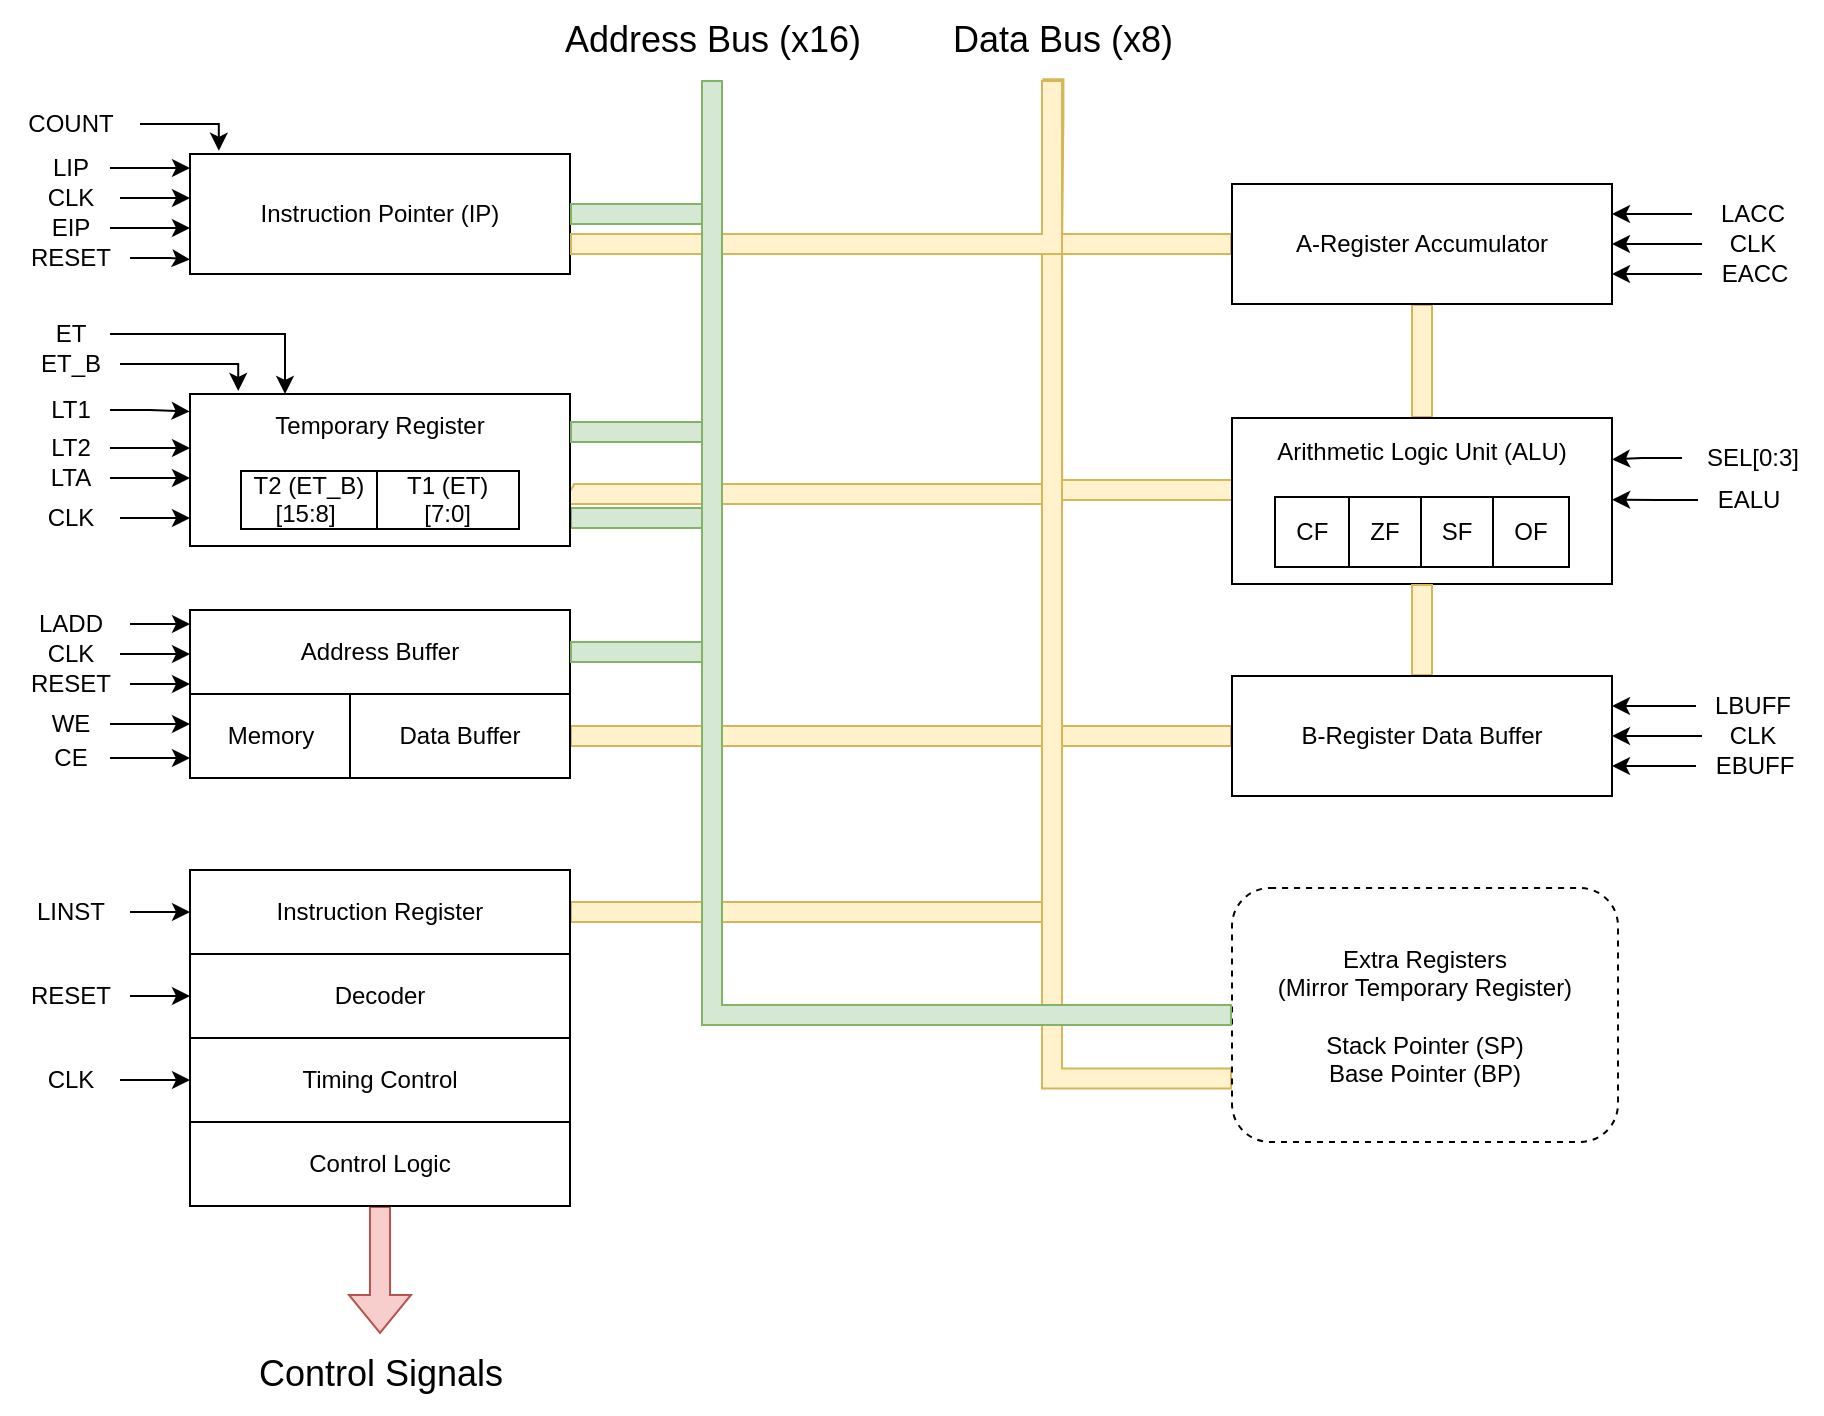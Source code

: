 <mxfile version="24.7.12">
  <diagram name="Page-1" id="ZY_OrxF2BbMYkRoszCv8">
    <mxGraphModel dx="1235" dy="727" grid="0" gridSize="10" guides="1" tooltips="1" connect="1" arrows="1" fold="1" page="0" pageScale="1" pageWidth="850" pageHeight="1100" math="0" shadow="0">
      <root>
        <mxCell id="0" />
        <mxCell id="1" parent="0" />
        <mxCell id="OP_WZOEwzZ8E04Q1PPD2-39" style="edgeStyle=orthogonalEdgeStyle;rounded=0;orthogonalLoop=1;jettySize=auto;html=1;entryX=0.994;entryY=0.648;entryDx=0;entryDy=0;fillColor=#fff2cc;strokeColor=#d6b656;shape=flexArrow;exitX=0.462;exitY=1.015;exitDx=0;exitDy=0;exitPerimeter=0;endArrow=none;endFill=0;entryPerimeter=0;" edge="1" parent="1" source="OP_WZOEwzZ8E04Q1PPD2-38" target="OP_WZOEwzZ8E04Q1PPD2-15">
          <mxGeometry relative="1" as="geometry">
            <Array as="points">
              <mxPoint x="560" y="310" />
              <mxPoint x="319" y="310" />
            </Array>
          </mxGeometry>
        </mxCell>
        <mxCell id="OP_WZOEwzZ8E04Q1PPD2-1" value="Instruction Pointer (IP)" style="rounded=0;whiteSpace=wrap;html=1;" vertex="1" parent="1">
          <mxGeometry x="129" y="140" width="190" height="60" as="geometry" />
        </mxCell>
        <mxCell id="OP_WZOEwzZ8E04Q1PPD2-3" value="" style="edgeStyle=orthogonalEdgeStyle;rounded=0;orthogonalLoop=1;jettySize=auto;html=1;entryX=0.076;entryY=-0.027;entryDx=0;entryDy=0;entryPerimeter=0;" edge="1" parent="1" source="OP_WZOEwzZ8E04Q1PPD2-2" target="OP_WZOEwzZ8E04Q1PPD2-1">
          <mxGeometry relative="1" as="geometry">
            <Array as="points">
              <mxPoint x="143" y="125" />
            </Array>
          </mxGeometry>
        </mxCell>
        <mxCell id="OP_WZOEwzZ8E04Q1PPD2-2" value="COUNT" style="text;html=1;align=center;verticalAlign=middle;resizable=0;points=[];autosize=1;strokeColor=none;fillColor=none;" vertex="1" parent="1">
          <mxGeometry x="34" y="110" width="70" height="30" as="geometry" />
        </mxCell>
        <mxCell id="OP_WZOEwzZ8E04Q1PPD2-7" style="edgeStyle=orthogonalEdgeStyle;rounded=0;orthogonalLoop=1;jettySize=auto;html=1;entryX=0;entryY=0.25;entryDx=0;entryDy=0;" edge="1" parent="1" source="OP_WZOEwzZ8E04Q1PPD2-5">
          <mxGeometry relative="1" as="geometry">
            <mxPoint x="129" y="147" as="targetPoint" />
          </mxGeometry>
        </mxCell>
        <mxCell id="OP_WZOEwzZ8E04Q1PPD2-5" value="LIP" style="text;html=1;align=center;verticalAlign=middle;resizable=0;points=[];autosize=1;strokeColor=none;fillColor=none;" vertex="1" parent="1">
          <mxGeometry x="49" y="132" width="40" height="30" as="geometry" />
        </mxCell>
        <mxCell id="OP_WZOEwzZ8E04Q1PPD2-9" style="edgeStyle=orthogonalEdgeStyle;rounded=0;orthogonalLoop=1;jettySize=auto;html=1;" edge="1" parent="1" source="OP_WZOEwzZ8E04Q1PPD2-8">
          <mxGeometry relative="1" as="geometry">
            <mxPoint x="129" y="162" as="targetPoint" />
          </mxGeometry>
        </mxCell>
        <mxCell id="OP_WZOEwzZ8E04Q1PPD2-8" value="CLK" style="text;html=1;align=center;verticalAlign=middle;resizable=0;points=[];autosize=1;strokeColor=none;fillColor=none;" vertex="1" parent="1">
          <mxGeometry x="44" y="147" width="50" height="30" as="geometry" />
        </mxCell>
        <mxCell id="OP_WZOEwzZ8E04Q1PPD2-11" style="edgeStyle=orthogonalEdgeStyle;rounded=0;orthogonalLoop=1;jettySize=auto;html=1;entryX=0;entryY=0.75;entryDx=0;entryDy=0;" edge="1" parent="1" source="OP_WZOEwzZ8E04Q1PPD2-10">
          <mxGeometry relative="1" as="geometry">
            <mxPoint x="129" y="177" as="targetPoint" />
          </mxGeometry>
        </mxCell>
        <mxCell id="OP_WZOEwzZ8E04Q1PPD2-10" value="EIP" style="text;html=1;align=center;verticalAlign=middle;resizable=0;points=[];autosize=1;strokeColor=none;fillColor=none;" vertex="1" parent="1">
          <mxGeometry x="49" y="162" width="40" height="30" as="geometry" />
        </mxCell>
        <mxCell id="OP_WZOEwzZ8E04Q1PPD2-12" value="RESET" style="text;html=1;align=center;verticalAlign=middle;resizable=0;points=[];autosize=1;strokeColor=none;fillColor=none;" vertex="1" parent="1">
          <mxGeometry x="39" y="177" width="60" height="30" as="geometry" />
        </mxCell>
        <mxCell id="OP_WZOEwzZ8E04Q1PPD2-14" style="edgeStyle=orthogonalEdgeStyle;rounded=0;orthogonalLoop=1;jettySize=auto;html=1;entryX=0;entryY=0.88;entryDx=0;entryDy=0;entryPerimeter=0;" edge="1" parent="1" source="OP_WZOEwzZ8E04Q1PPD2-12" target="OP_WZOEwzZ8E04Q1PPD2-1">
          <mxGeometry relative="1" as="geometry" />
        </mxCell>
        <mxCell id="OP_WZOEwzZ8E04Q1PPD2-104" style="edgeStyle=orthogonalEdgeStyle;rounded=0;orthogonalLoop=1;jettySize=auto;html=1;entryX=1;entryY=0.5;entryDx=0;entryDy=0;fillColor=#d5e8d4;strokeColor=#82b366;shape=flexArrow;endArrow=none;endFill=0;" edge="1" parent="1" source="OP_WZOEwzZ8E04Q1PPD2-15" target="OP_WZOEwzZ8E04Q1PPD2-40">
          <mxGeometry relative="1" as="geometry">
            <Array as="points">
              <mxPoint x="390" y="322" />
              <mxPoint x="390" y="389" />
            </Array>
          </mxGeometry>
        </mxCell>
        <mxCell id="OP_WZOEwzZ8E04Q1PPD2-15" value="&lt;div&gt;&lt;span style=&quot;background-color: initial;&quot;&gt;&lt;br&gt;&lt;/span&gt;&lt;/div&gt;&lt;div&gt;&lt;span style=&quot;background-color: initial;&quot;&gt;Temporary Register&lt;/span&gt;&lt;br&gt;&lt;/div&gt;&lt;div&gt;&lt;span style=&quot;background-color: initial;&quot;&gt;&lt;br&gt;&lt;/span&gt;&lt;/div&gt;&lt;div style=&quot;padding: 0px; margin-top: 0px; margin-right: 0px;&quot;&gt;&lt;table align=&quot;center&quot; cellpadding=&quot;0&quot; style=&quot;border: 1px solid rgb(0, 0, 0); border-collapse: collapse;&quot; border=&quot;1&quot;&gt;&lt;tbody&gt;&lt;tr&gt;&lt;td&gt;T2 (ET_B)&lt;br&gt;&amp;nbsp; &amp;nbsp; &amp;nbsp;[15:8]&amp;nbsp; &amp;nbsp; &amp;nbsp;&amp;nbsp;&lt;/td&gt;&lt;td&gt;T1 (ET)&lt;br&gt;&amp;nbsp; &amp;nbsp; &amp;nbsp; &amp;nbsp;[7:0]&amp;nbsp; &amp;nbsp; &amp;nbsp; &amp;nbsp;&lt;/td&gt;&lt;/tr&gt;&lt;/tbody&gt;&lt;/table&gt;&lt;br&gt;&lt;/div&gt;" style="rounded=0;whiteSpace=wrap;html=1;" vertex="1" parent="1">
          <mxGeometry x="129" y="260" width="190" height="76" as="geometry" />
        </mxCell>
        <mxCell id="OP_WZOEwzZ8E04Q1PPD2-19" value="LT1" style="text;html=1;align=center;verticalAlign=middle;resizable=0;points=[];autosize=1;strokeColor=none;fillColor=none;" vertex="1" parent="1">
          <mxGeometry x="49" y="253" width="40" height="30" as="geometry" />
        </mxCell>
        <mxCell id="OP_WZOEwzZ8E04Q1PPD2-20" style="edgeStyle=orthogonalEdgeStyle;rounded=0;orthogonalLoop=1;jettySize=auto;html=1;" edge="1" parent="1" source="OP_WZOEwzZ8E04Q1PPD2-21">
          <mxGeometry relative="1" as="geometry">
            <mxPoint x="129" y="287" as="targetPoint" />
          </mxGeometry>
        </mxCell>
        <mxCell id="OP_WZOEwzZ8E04Q1PPD2-21" value="LT2" style="text;html=1;align=center;verticalAlign=middle;resizable=0;points=[];autosize=1;strokeColor=none;fillColor=none;" vertex="1" parent="1">
          <mxGeometry x="49" y="272" width="40" height="30" as="geometry" />
        </mxCell>
        <mxCell id="OP_WZOEwzZ8E04Q1PPD2-22" style="edgeStyle=orthogonalEdgeStyle;rounded=0;orthogonalLoop=1;jettySize=auto;html=1;entryX=0;entryY=0.75;entryDx=0;entryDy=0;" edge="1" parent="1" source="OP_WZOEwzZ8E04Q1PPD2-23">
          <mxGeometry relative="1" as="geometry">
            <mxPoint x="129" y="302" as="targetPoint" />
          </mxGeometry>
        </mxCell>
        <mxCell id="OP_WZOEwzZ8E04Q1PPD2-23" value="LTA" style="text;html=1;align=center;verticalAlign=middle;resizable=0;points=[];autosize=1;strokeColor=none;fillColor=none;" vertex="1" parent="1">
          <mxGeometry x="49" y="287" width="40" height="30" as="geometry" />
        </mxCell>
        <mxCell id="OP_WZOEwzZ8E04Q1PPD2-128" style="edgeStyle=orthogonalEdgeStyle;rounded=0;orthogonalLoop=1;jettySize=auto;html=1;entryX=0;entryY=0.75;entryDx=0;entryDy=0;" edge="1" parent="1" source="OP_WZOEwzZ8E04Q1PPD2-24">
          <mxGeometry relative="1" as="geometry">
            <mxPoint x="129.0" y="322" as="targetPoint" />
          </mxGeometry>
        </mxCell>
        <mxCell id="OP_WZOEwzZ8E04Q1PPD2-24" value="CLK" style="text;html=1;align=center;verticalAlign=middle;resizable=0;points=[];autosize=1;strokeColor=none;fillColor=none;" vertex="1" parent="1">
          <mxGeometry x="44" y="307" width="50" height="30" as="geometry" />
        </mxCell>
        <mxCell id="OP_WZOEwzZ8E04Q1PPD2-28" value="ET_B" style="text;html=1;align=center;verticalAlign=middle;resizable=0;points=[];autosize=1;strokeColor=none;fillColor=none;" vertex="1" parent="1">
          <mxGeometry x="44" y="230" width="50" height="30" as="geometry" />
        </mxCell>
        <mxCell id="OP_WZOEwzZ8E04Q1PPD2-31" style="edgeStyle=orthogonalEdgeStyle;rounded=0;orthogonalLoop=1;jettySize=auto;html=1;entryX=0.25;entryY=0;entryDx=0;entryDy=0;" edge="1" parent="1" source="OP_WZOEwzZ8E04Q1PPD2-29" target="OP_WZOEwzZ8E04Q1PPD2-15">
          <mxGeometry relative="1" as="geometry" />
        </mxCell>
        <mxCell id="OP_WZOEwzZ8E04Q1PPD2-29" value="ET" style="text;html=1;align=center;verticalAlign=middle;resizable=0;points=[];autosize=1;strokeColor=none;fillColor=none;" vertex="1" parent="1">
          <mxGeometry x="49" y="215" width="40" height="30" as="geometry" />
        </mxCell>
        <mxCell id="OP_WZOEwzZ8E04Q1PPD2-30" style="edgeStyle=orthogonalEdgeStyle;rounded=0;orthogonalLoop=1;jettySize=auto;html=1;entryX=0.127;entryY=-0.02;entryDx=0;entryDy=0;entryPerimeter=0;" edge="1" parent="1" source="OP_WZOEwzZ8E04Q1PPD2-28" target="OP_WZOEwzZ8E04Q1PPD2-15">
          <mxGeometry relative="1" as="geometry">
            <Array as="points">
              <mxPoint x="153" y="245" />
            </Array>
          </mxGeometry>
        </mxCell>
        <mxCell id="OP_WZOEwzZ8E04Q1PPD2-35" style="edgeStyle=orthogonalEdgeStyle;rounded=0;orthogonalLoop=1;jettySize=auto;html=1;entryX=1;entryY=0.5;entryDx=0;entryDy=0;shape=flexArrow;fillColor=#d5e8d4;strokeColor=#82b366;endArrow=none;endFill=0;" edge="1" parent="1" source="OP_WZOEwzZ8E04Q1PPD2-34" target="OP_WZOEwzZ8E04Q1PPD2-1">
          <mxGeometry relative="1" as="geometry">
            <Array as="points">
              <mxPoint x="390" y="170" />
            </Array>
          </mxGeometry>
        </mxCell>
        <mxCell id="OP_WZOEwzZ8E04Q1PPD2-37" style="edgeStyle=orthogonalEdgeStyle;rounded=0;orthogonalLoop=1;jettySize=auto;html=1;shape=flexArrow;fillColor=#d5e8d4;strokeColor=#82b366;endArrow=none;endFill=0;entryX=1;entryY=0.25;entryDx=0;entryDy=0;" edge="1" parent="1" source="OP_WZOEwzZ8E04Q1PPD2-34" target="OP_WZOEwzZ8E04Q1PPD2-15">
          <mxGeometry relative="1" as="geometry">
            <mxPoint x="322" y="275" as="targetPoint" />
            <Array as="points">
              <mxPoint x="390" y="279" />
            </Array>
          </mxGeometry>
        </mxCell>
        <mxCell id="OP_WZOEwzZ8E04Q1PPD2-34" value="Address Bus (x16)" style="text;html=1;align=center;verticalAlign=middle;resizable=0;points=[];autosize=1;strokeColor=none;fillColor=none;fontSize=18;" vertex="1" parent="1">
          <mxGeometry x="305" y="63" width="170" height="40" as="geometry" />
        </mxCell>
        <mxCell id="OP_WZOEwzZ8E04Q1PPD2-69" style="edgeStyle=orthogonalEdgeStyle;rounded=0;orthogonalLoop=1;jettySize=auto;html=1;entryX=1;entryY=0.5;entryDx=0;entryDy=0;fillColor=#fff2cc;strokeColor=#d6b656;shape=flexArrow;endArrow=none;endFill=0;" edge="1" parent="1" source="OP_WZOEwzZ8E04Q1PPD2-38" target="OP_WZOEwzZ8E04Q1PPD2-60">
          <mxGeometry relative="1" as="geometry">
            <Array as="points">
              <mxPoint x="560" y="431" />
            </Array>
          </mxGeometry>
        </mxCell>
        <mxCell id="OP_WZOEwzZ8E04Q1PPD2-92" style="edgeStyle=orthogonalEdgeStyle;rounded=0;orthogonalLoop=1;jettySize=auto;html=1;entryX=1;entryY=0.5;entryDx=0;entryDy=0;fillColor=#fff2cc;strokeColor=#d6b656;shape=flexArrow;endArrow=none;endFill=0;" edge="1" parent="1" source="OP_WZOEwzZ8E04Q1PPD2-38" target="OP_WZOEwzZ8E04Q1PPD2-70">
          <mxGeometry relative="1" as="geometry">
            <Array as="points">
              <mxPoint x="560" y="519" />
            </Array>
          </mxGeometry>
        </mxCell>
        <mxCell id="OP_WZOEwzZ8E04Q1PPD2-105" style="edgeStyle=orthogonalEdgeStyle;rounded=0;orthogonalLoop=1;jettySize=auto;html=1;entryX=0;entryY=0.5;entryDx=0;entryDy=0;exitX=0.467;exitY=0.979;exitDx=0;exitDy=0;exitPerimeter=0;fillColor=#fff2cc;strokeColor=#d6b656;shape=flexArrow;endArrow=none;endFill=0;" edge="1" parent="1" source="OP_WZOEwzZ8E04Q1PPD2-38" target="OP_WZOEwzZ8E04Q1PPD2-98">
          <mxGeometry relative="1" as="geometry">
            <Array as="points">
              <mxPoint x="561" y="123" />
              <mxPoint x="560" y="155" />
            </Array>
          </mxGeometry>
        </mxCell>
        <mxCell id="OP_WZOEwzZ8E04Q1PPD2-118" style="edgeStyle=orthogonalEdgeStyle;rounded=0;orthogonalLoop=1;jettySize=auto;html=1;entryX=0;entryY=0.5;entryDx=0;entryDy=0;fillColor=#fff2cc;strokeColor=#d6b656;shape=flexArrow;endArrow=none;endFill=0;" edge="1" parent="1" source="OP_WZOEwzZ8E04Q1PPD2-38" target="OP_WZOEwzZ8E04Q1PPD2-106">
          <mxGeometry relative="1" as="geometry">
            <Array as="points">
              <mxPoint x="560" y="308" />
              <mxPoint x="650" y="308" />
            </Array>
          </mxGeometry>
        </mxCell>
        <mxCell id="OP_WZOEwzZ8E04Q1PPD2-126" style="edgeStyle=orthogonalEdgeStyle;rounded=0;orthogonalLoop=1;jettySize=auto;html=1;entryX=0;entryY=0.5;entryDx=0;entryDy=0;fillColor=#fff2cc;strokeColor=#d6b656;shape=flexArrow;endArrow=none;endFill=0;" edge="1" parent="1" source="OP_WZOEwzZ8E04Q1PPD2-38" target="OP_WZOEwzZ8E04Q1PPD2-121">
          <mxGeometry relative="1" as="geometry">
            <Array as="points">
              <mxPoint x="560" y="431" />
            </Array>
          </mxGeometry>
        </mxCell>
        <mxCell id="OP_WZOEwzZ8E04Q1PPD2-167" style="edgeStyle=orthogonalEdgeStyle;rounded=0;orthogonalLoop=1;jettySize=auto;html=1;fillColor=#fff2cc;strokeColor=#d6b656;shape=flexArrow;endArrow=none;endFill=0;entryX=0;entryY=0.75;entryDx=0;entryDy=0;" edge="1" parent="1" source="OP_WZOEwzZ8E04Q1PPD2-38" target="OP_WZOEwzZ8E04Q1PPD2-166">
          <mxGeometry relative="1" as="geometry">
            <mxPoint x="644" y="601" as="targetPoint" />
            <Array as="points">
              <mxPoint x="560" y="602" />
            </Array>
          </mxGeometry>
        </mxCell>
        <mxCell id="OP_WZOEwzZ8E04Q1PPD2-169" style="edgeStyle=orthogonalEdgeStyle;rounded=0;orthogonalLoop=1;jettySize=auto;html=1;entryX=1;entryY=0.75;entryDx=0;entryDy=0;fillColor=#fff2cc;strokeColor=#d6b656;shape=flexArrow;endArrow=none;endFill=0;" edge="1" parent="1" source="OP_WZOEwzZ8E04Q1PPD2-38" target="OP_WZOEwzZ8E04Q1PPD2-1">
          <mxGeometry relative="1" as="geometry">
            <Array as="points">
              <mxPoint x="560" y="185" />
            </Array>
          </mxGeometry>
        </mxCell>
        <mxCell id="OP_WZOEwzZ8E04Q1PPD2-38" value="Data Bus (x8)" style="text;html=1;align=center;verticalAlign=middle;resizable=0;points=[];autosize=1;strokeColor=none;fillColor=none;fontSize=18;" vertex="1" parent="1">
          <mxGeometry x="500" y="63" width="130" height="40" as="geometry" />
        </mxCell>
        <mxCell id="OP_WZOEwzZ8E04Q1PPD2-40" value="Address Buffer" style="rounded=0;whiteSpace=wrap;html=1;" vertex="1" parent="1">
          <mxGeometry x="129" y="368" width="190" height="42" as="geometry" />
        </mxCell>
        <mxCell id="OP_WZOEwzZ8E04Q1PPD2-41" style="edgeStyle=orthogonalEdgeStyle;rounded=0;orthogonalLoop=1;jettySize=auto;html=1;entryX=0;entryY=0.25;entryDx=0;entryDy=0;" edge="1" parent="1" source="OP_WZOEwzZ8E04Q1PPD2-42">
          <mxGeometry relative="1" as="geometry">
            <mxPoint x="129" y="375" as="targetPoint" />
          </mxGeometry>
        </mxCell>
        <mxCell id="OP_WZOEwzZ8E04Q1PPD2-42" value="LADD" style="text;html=1;align=center;verticalAlign=middle;resizable=0;points=[];autosize=1;strokeColor=none;fillColor=none;" vertex="1" parent="1">
          <mxGeometry x="39" y="360" width="60" height="30" as="geometry" />
        </mxCell>
        <mxCell id="OP_WZOEwzZ8E04Q1PPD2-43" style="edgeStyle=orthogonalEdgeStyle;rounded=0;orthogonalLoop=1;jettySize=auto;html=1;" edge="1" parent="1" source="OP_WZOEwzZ8E04Q1PPD2-44">
          <mxGeometry relative="1" as="geometry">
            <mxPoint x="129" y="390" as="targetPoint" />
          </mxGeometry>
        </mxCell>
        <mxCell id="OP_WZOEwzZ8E04Q1PPD2-44" value="CLK" style="text;html=1;align=center;verticalAlign=middle;resizable=0;points=[];autosize=1;strokeColor=none;fillColor=none;" vertex="1" parent="1">
          <mxGeometry x="44" y="375" width="50" height="30" as="geometry" />
        </mxCell>
        <mxCell id="OP_WZOEwzZ8E04Q1PPD2-45" style="edgeStyle=orthogonalEdgeStyle;rounded=0;orthogonalLoop=1;jettySize=auto;html=1;entryX=0;entryY=0.75;entryDx=0;entryDy=0;" edge="1" parent="1" source="OP_WZOEwzZ8E04Q1PPD2-46">
          <mxGeometry relative="1" as="geometry">
            <mxPoint x="129" y="405" as="targetPoint" />
          </mxGeometry>
        </mxCell>
        <mxCell id="OP_WZOEwzZ8E04Q1PPD2-46" value="RESET" style="text;html=1;align=center;verticalAlign=middle;resizable=0;points=[];autosize=1;strokeColor=none;fillColor=none;" vertex="1" parent="1">
          <mxGeometry x="39" y="390" width="60" height="30" as="geometry" />
        </mxCell>
        <mxCell id="OP_WZOEwzZ8E04Q1PPD2-51" value="Memory" style="rounded=0;whiteSpace=wrap;html=1;" vertex="1" parent="1">
          <mxGeometry x="129" y="410" width="81" height="42" as="geometry" />
        </mxCell>
        <mxCell id="OP_WZOEwzZ8E04Q1PPD2-56" style="edgeStyle=orthogonalEdgeStyle;rounded=0;orthogonalLoop=1;jettySize=auto;html=1;entryX=0;entryY=0.75;entryDx=0;entryDy=0;" edge="1" parent="1" source="OP_WZOEwzZ8E04Q1PPD2-57">
          <mxGeometry relative="1" as="geometry">
            <mxPoint x="129" y="442" as="targetPoint" />
          </mxGeometry>
        </mxCell>
        <mxCell id="OP_WZOEwzZ8E04Q1PPD2-57" value="CE" style="text;html=1;align=center;verticalAlign=middle;resizable=0;points=[];autosize=1;strokeColor=none;fillColor=none;" vertex="1" parent="1">
          <mxGeometry x="49" y="427" width="40" height="30" as="geometry" />
        </mxCell>
        <mxCell id="OP_WZOEwzZ8E04Q1PPD2-60" value="Data Buffer" style="rounded=0;whiteSpace=wrap;html=1;" vertex="1" parent="1">
          <mxGeometry x="209" y="410" width="110" height="42" as="geometry" />
        </mxCell>
        <mxCell id="OP_WZOEwzZ8E04Q1PPD2-66" style="edgeStyle=orthogonalEdgeStyle;rounded=0;orthogonalLoop=1;jettySize=auto;html=1;entryX=0;entryY=0.75;entryDx=0;entryDy=0;" edge="1" parent="1" source="OP_WZOEwzZ8E04Q1PPD2-67">
          <mxGeometry relative="1" as="geometry">
            <mxPoint x="129" y="425" as="targetPoint" />
          </mxGeometry>
        </mxCell>
        <mxCell id="OP_WZOEwzZ8E04Q1PPD2-67" value="WE" style="text;html=1;align=center;verticalAlign=middle;resizable=0;points=[];autosize=1;strokeColor=none;fillColor=none;" vertex="1" parent="1">
          <mxGeometry x="49" y="410" width="40" height="30" as="geometry" />
        </mxCell>
        <mxCell id="OP_WZOEwzZ8E04Q1PPD2-68" style="edgeStyle=orthogonalEdgeStyle;rounded=0;orthogonalLoop=1;jettySize=auto;html=1;entryX=1;entryY=0.5;entryDx=0;entryDy=0;fillColor=#d5e8d4;strokeColor=#82b366;shape=flexArrow;endArrow=none;endFill=0;" edge="1" parent="1" source="OP_WZOEwzZ8E04Q1PPD2-34" target="OP_WZOEwzZ8E04Q1PPD2-40">
          <mxGeometry relative="1" as="geometry" />
        </mxCell>
        <mxCell id="OP_WZOEwzZ8E04Q1PPD2-70" value="Instruction Register" style="rounded=0;whiteSpace=wrap;html=1;" vertex="1" parent="1">
          <mxGeometry x="129" y="498" width="190" height="42" as="geometry" />
        </mxCell>
        <mxCell id="OP_WZOEwzZ8E04Q1PPD2-71" style="edgeStyle=orthogonalEdgeStyle;rounded=0;orthogonalLoop=1;jettySize=auto;html=1;entryX=0;entryY=0.25;entryDx=0;entryDy=0;" edge="1" parent="1" source="OP_WZOEwzZ8E04Q1PPD2-72">
          <mxGeometry relative="1" as="geometry">
            <mxPoint x="129" y="519" as="targetPoint" />
          </mxGeometry>
        </mxCell>
        <mxCell id="OP_WZOEwzZ8E04Q1PPD2-72" value="LINST" style="text;html=1;align=center;verticalAlign=middle;resizable=0;points=[];autosize=1;strokeColor=none;fillColor=none;" vertex="1" parent="1">
          <mxGeometry x="39" y="504" width="60" height="30" as="geometry" />
        </mxCell>
        <mxCell id="OP_WZOEwzZ8E04Q1PPD2-78" value="Decoder" style="rounded=0;whiteSpace=wrap;html=1;" vertex="1" parent="1">
          <mxGeometry x="129" y="540" width="190" height="42" as="geometry" />
        </mxCell>
        <mxCell id="OP_WZOEwzZ8E04Q1PPD2-79" style="edgeStyle=orthogonalEdgeStyle;rounded=0;orthogonalLoop=1;jettySize=auto;html=1;entryX=0;entryY=0.25;entryDx=0;entryDy=0;" edge="1" parent="1" source="OP_WZOEwzZ8E04Q1PPD2-80">
          <mxGeometry relative="1" as="geometry">
            <mxPoint x="129" y="561" as="targetPoint" />
          </mxGeometry>
        </mxCell>
        <mxCell id="OP_WZOEwzZ8E04Q1PPD2-80" value="RESET" style="text;html=1;align=center;verticalAlign=middle;resizable=0;points=[];autosize=1;strokeColor=none;fillColor=none;" vertex="1" parent="1">
          <mxGeometry x="39" y="546" width="60" height="30" as="geometry" />
        </mxCell>
        <mxCell id="OP_WZOEwzZ8E04Q1PPD2-83" value="Timing Control" style="rounded=0;whiteSpace=wrap;html=1;" vertex="1" parent="1">
          <mxGeometry x="129" y="582" width="190" height="42" as="geometry" />
        </mxCell>
        <mxCell id="OP_WZOEwzZ8E04Q1PPD2-84" style="edgeStyle=orthogonalEdgeStyle;rounded=0;orthogonalLoop=1;jettySize=auto;html=1;entryX=0;entryY=0.25;entryDx=0;entryDy=0;" edge="1" parent="1" source="OP_WZOEwzZ8E04Q1PPD2-85">
          <mxGeometry relative="1" as="geometry">
            <mxPoint x="129" y="603" as="targetPoint" />
          </mxGeometry>
        </mxCell>
        <mxCell id="OP_WZOEwzZ8E04Q1PPD2-85" value="CLK" style="text;html=1;align=center;verticalAlign=middle;resizable=0;points=[];autosize=1;strokeColor=none;fillColor=none;" vertex="1" parent="1">
          <mxGeometry x="44" y="588" width="50" height="30" as="geometry" />
        </mxCell>
        <mxCell id="OP_WZOEwzZ8E04Q1PPD2-91" value="" style="edgeStyle=orthogonalEdgeStyle;rounded=0;orthogonalLoop=1;jettySize=auto;html=1;shape=flexArrow;fillColor=#f8cecc;strokeColor=#b85450;" edge="1" parent="1" source="OP_WZOEwzZ8E04Q1PPD2-86" target="OP_WZOEwzZ8E04Q1PPD2-90">
          <mxGeometry relative="1" as="geometry" />
        </mxCell>
        <mxCell id="OP_WZOEwzZ8E04Q1PPD2-86" value="Control Logic" style="rounded=0;whiteSpace=wrap;html=1;" vertex="1" parent="1">
          <mxGeometry x="129" y="624" width="190" height="42" as="geometry" />
        </mxCell>
        <mxCell id="OP_WZOEwzZ8E04Q1PPD2-90" value="Control Signals" style="text;html=1;align=center;verticalAlign=middle;resizable=0;points=[];autosize=1;strokeColor=none;fillColor=none;fontSize=18;" vertex="1" parent="1">
          <mxGeometry x="149" y="730" width="150" height="40" as="geometry" />
        </mxCell>
        <mxCell id="OP_WZOEwzZ8E04Q1PPD2-97" style="edgeStyle=orthogonalEdgeStyle;rounded=0;orthogonalLoop=1;jettySize=auto;html=1;entryX=1;entryY=0.25;entryDx=0;entryDy=0;" edge="1" parent="1" source="OP_WZOEwzZ8E04Q1PPD2-94" target="OP_WZOEwzZ8E04Q1PPD2-98">
          <mxGeometry relative="1" as="geometry">
            <mxPoint x="880" y="230" as="targetPoint" />
          </mxGeometry>
        </mxCell>
        <mxCell id="OP_WZOEwzZ8E04Q1PPD2-94" value="LACC" style="text;html=1;align=center;verticalAlign=middle;resizable=0;points=[];autosize=1;strokeColor=none;fillColor=none;" vertex="1" parent="1">
          <mxGeometry x="880" y="155" width="60" height="30" as="geometry" />
        </mxCell>
        <mxCell id="OP_WZOEwzZ8E04Q1PPD2-116" style="edgeStyle=orthogonalEdgeStyle;rounded=0;orthogonalLoop=1;jettySize=auto;html=1;entryX=0.5;entryY=0;entryDx=0;entryDy=0;fillColor=#fff2cc;strokeColor=#d6b656;shape=flexArrow;endArrow=none;endFill=0;" edge="1" parent="1" source="OP_WZOEwzZ8E04Q1PPD2-98" target="OP_WZOEwzZ8E04Q1PPD2-106">
          <mxGeometry relative="1" as="geometry" />
        </mxCell>
        <mxCell id="OP_WZOEwzZ8E04Q1PPD2-98" value="A-Register Accumulator" style="rounded=0;whiteSpace=wrap;html=1;" vertex="1" parent="1">
          <mxGeometry x="650" y="155" width="190" height="60" as="geometry" />
        </mxCell>
        <mxCell id="OP_WZOEwzZ8E04Q1PPD2-100" style="edgeStyle=orthogonalEdgeStyle;rounded=0;orthogonalLoop=1;jettySize=auto;html=1;entryX=1;entryY=0.5;entryDx=0;entryDy=0;" edge="1" parent="1" source="OP_WZOEwzZ8E04Q1PPD2-99" target="OP_WZOEwzZ8E04Q1PPD2-98">
          <mxGeometry relative="1" as="geometry" />
        </mxCell>
        <mxCell id="OP_WZOEwzZ8E04Q1PPD2-99" value="CLK" style="text;html=1;align=center;verticalAlign=middle;resizable=0;points=[];autosize=1;strokeColor=none;fillColor=none;" vertex="1" parent="1">
          <mxGeometry x="885" y="170" width="50" height="30" as="geometry" />
        </mxCell>
        <mxCell id="OP_WZOEwzZ8E04Q1PPD2-102" style="edgeStyle=orthogonalEdgeStyle;rounded=0;orthogonalLoop=1;jettySize=auto;html=1;entryX=1;entryY=0.75;entryDx=0;entryDy=0;" edge="1" parent="1" source="OP_WZOEwzZ8E04Q1PPD2-101" target="OP_WZOEwzZ8E04Q1PPD2-98">
          <mxGeometry relative="1" as="geometry" />
        </mxCell>
        <mxCell id="OP_WZOEwzZ8E04Q1PPD2-101" value="EACC" style="text;html=1;align=center;verticalAlign=middle;resizable=0;points=[];autosize=1;strokeColor=none;fillColor=none;" vertex="1" parent="1">
          <mxGeometry x="885" y="187" width="51" height="26" as="geometry" />
        </mxCell>
        <mxCell id="OP_WZOEwzZ8E04Q1PPD2-106" value="&lt;div&gt;&lt;br&gt;&lt;/div&gt;Arithmetic Logic Unit (ALU)&lt;div&gt;&lt;br&gt;&lt;div&gt;&lt;table cellpadding=&quot;10&quot; align=&quot;center&quot; style=&quot;border: 1px solid rgb(0, 0, 0); border-collapse: collapse;&quot; border=&quot;1&quot;&gt;&lt;tbody&gt;&lt;tr&gt;&lt;td style=&quot;border-collapse: collapse;&quot; border=&quot;1&quot;&gt;CF&lt;/td&gt;&lt;td&gt;ZF&lt;/td&gt;&lt;td&gt;SF&lt;/td&gt;&lt;td&gt;OF&lt;/td&gt;&lt;/tr&gt;&lt;/tbody&gt;&lt;/table&gt;&lt;br&gt;&lt;/div&gt;&lt;/div&gt;" style="rounded=0;whiteSpace=wrap;html=1;" vertex="1" parent="1">
          <mxGeometry x="650" y="272" width="190" height="83" as="geometry" />
        </mxCell>
        <mxCell id="OP_WZOEwzZ8E04Q1PPD2-113" style="edgeStyle=orthogonalEdgeStyle;rounded=0;orthogonalLoop=1;jettySize=auto;html=1;entryX=1;entryY=0.25;entryDx=0;entryDy=0;" edge="1" parent="1" source="OP_WZOEwzZ8E04Q1PPD2-107" target="OP_WZOEwzZ8E04Q1PPD2-106">
          <mxGeometry relative="1" as="geometry" />
        </mxCell>
        <mxCell id="OP_WZOEwzZ8E04Q1PPD2-107" value="SEL[0:3]" style="text;html=1;align=center;verticalAlign=middle;resizable=0;points=[];autosize=1;strokeColor=none;fillColor=none;" vertex="1" parent="1">
          <mxGeometry x="875" y="277" width="70" height="30" as="geometry" />
        </mxCell>
        <mxCell id="OP_WZOEwzZ8E04Q1PPD2-108" value="EALU" style="text;html=1;align=center;verticalAlign=middle;resizable=0;points=[];autosize=1;strokeColor=none;fillColor=none;" vertex="1" parent="1">
          <mxGeometry x="883" y="298" width="50" height="30" as="geometry" />
        </mxCell>
        <mxCell id="OP_WZOEwzZ8E04Q1PPD2-115" style="edgeStyle=orthogonalEdgeStyle;rounded=0;orthogonalLoop=1;jettySize=auto;html=1;entryX=1.011;entryY=0.649;entryDx=0;entryDy=0;entryPerimeter=0;" edge="1" parent="1" source="OP_WZOEwzZ8E04Q1PPD2-108">
          <mxGeometry relative="1" as="geometry">
            <mxPoint x="840.09" y="312.867" as="targetPoint" />
          </mxGeometry>
        </mxCell>
        <mxCell id="OP_WZOEwzZ8E04Q1PPD2-119" style="edgeStyle=orthogonalEdgeStyle;rounded=0;orthogonalLoop=1;jettySize=auto;html=1;entryX=1;entryY=0.25;entryDx=0;entryDy=0;" edge="1" parent="1" source="OP_WZOEwzZ8E04Q1PPD2-120" target="OP_WZOEwzZ8E04Q1PPD2-121">
          <mxGeometry relative="1" as="geometry">
            <mxPoint x="880" y="476" as="targetPoint" />
          </mxGeometry>
        </mxCell>
        <mxCell id="OP_WZOEwzZ8E04Q1PPD2-120" value="LBUFF" style="text;html=1;align=center;verticalAlign=middle;resizable=0;points=[];autosize=1;strokeColor=none;fillColor=none;" vertex="1" parent="1">
          <mxGeometry x="882" y="403" width="56" height="26" as="geometry" />
        </mxCell>
        <mxCell id="OP_WZOEwzZ8E04Q1PPD2-127" style="edgeStyle=orthogonalEdgeStyle;rounded=0;orthogonalLoop=1;jettySize=auto;html=1;entryX=0.5;entryY=1;entryDx=0;entryDy=0;fillColor=#fff2cc;strokeColor=#d6b656;shape=flexArrow;endArrow=none;endFill=0;" edge="1" parent="1" source="OP_WZOEwzZ8E04Q1PPD2-121" target="OP_WZOEwzZ8E04Q1PPD2-106">
          <mxGeometry relative="1" as="geometry" />
        </mxCell>
        <mxCell id="OP_WZOEwzZ8E04Q1PPD2-121" value="B-Register Data Buffer" style="rounded=0;whiteSpace=wrap;html=1;" vertex="1" parent="1">
          <mxGeometry x="650" y="401" width="190" height="60" as="geometry" />
        </mxCell>
        <mxCell id="OP_WZOEwzZ8E04Q1PPD2-122" style="edgeStyle=orthogonalEdgeStyle;rounded=0;orthogonalLoop=1;jettySize=auto;html=1;entryX=1;entryY=0.5;entryDx=0;entryDy=0;" edge="1" parent="1" source="OP_WZOEwzZ8E04Q1PPD2-123" target="OP_WZOEwzZ8E04Q1PPD2-121">
          <mxGeometry relative="1" as="geometry" />
        </mxCell>
        <mxCell id="OP_WZOEwzZ8E04Q1PPD2-123" value="CLK" style="text;html=1;align=center;verticalAlign=middle;resizable=0;points=[];autosize=1;strokeColor=none;fillColor=none;" vertex="1" parent="1">
          <mxGeometry x="885" y="416" width="50" height="30" as="geometry" />
        </mxCell>
        <mxCell id="OP_WZOEwzZ8E04Q1PPD2-124" style="edgeStyle=orthogonalEdgeStyle;rounded=0;orthogonalLoop=1;jettySize=auto;html=1;entryX=1;entryY=0.75;entryDx=0;entryDy=0;" edge="1" parent="1" source="OP_WZOEwzZ8E04Q1PPD2-125" target="OP_WZOEwzZ8E04Q1PPD2-121">
          <mxGeometry relative="1" as="geometry" />
        </mxCell>
        <mxCell id="OP_WZOEwzZ8E04Q1PPD2-125" value="EBUFF" style="text;html=1;align=center;verticalAlign=middle;resizable=0;points=[];autosize=1;strokeColor=none;fillColor=none;" vertex="1" parent="1">
          <mxGeometry x="882" y="433" width="57" height="26" as="geometry" />
        </mxCell>
        <mxCell id="OP_WZOEwzZ8E04Q1PPD2-130" style="edgeStyle=orthogonalEdgeStyle;rounded=0;orthogonalLoop=1;jettySize=auto;html=1;entryX=-0.001;entryY=0.115;entryDx=0;entryDy=0;entryPerimeter=0;" edge="1" parent="1" source="OP_WZOEwzZ8E04Q1PPD2-19" target="OP_WZOEwzZ8E04Q1PPD2-15">
          <mxGeometry relative="1" as="geometry" />
        </mxCell>
        <mxCell id="OP_WZOEwzZ8E04Q1PPD2-166" value="Extra Registers&lt;div&gt;(Mirror Temporary Register)&lt;/div&gt;&lt;div&gt;&lt;br&gt;&lt;/div&gt;&lt;div&gt;Stack Pointer (SP)&lt;/div&gt;&lt;div&gt;Base Pointer (BP)&lt;/div&gt;" style="rounded=1;whiteSpace=wrap;html=1;dashed=1;" vertex="1" parent="1">
          <mxGeometry x="650" y="507" width="193" height="127" as="geometry" />
        </mxCell>
        <mxCell id="OP_WZOEwzZ8E04Q1PPD2-168" style="edgeStyle=orthogonalEdgeStyle;rounded=0;orthogonalLoop=1;jettySize=auto;html=1;entryX=0;entryY=0.5;entryDx=0;entryDy=0;fillColor=#d5e8d4;strokeColor=#82b366;shape=flexArrow;endArrow=none;endFill=0;" edge="1" parent="1" source="OP_WZOEwzZ8E04Q1PPD2-34" target="OP_WZOEwzZ8E04Q1PPD2-166">
          <mxGeometry relative="1" as="geometry">
            <Array as="points">
              <mxPoint x="390" y="571" />
            </Array>
          </mxGeometry>
        </mxCell>
      </root>
    </mxGraphModel>
  </diagram>
</mxfile>
